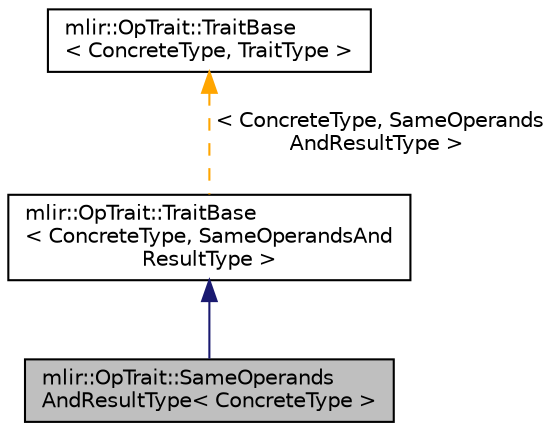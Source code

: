 digraph "mlir::OpTrait::SameOperandsAndResultType&lt; ConcreteType &gt;"
{
  bgcolor="transparent";
  edge [fontname="Helvetica",fontsize="10",labelfontname="Helvetica",labelfontsize="10"];
  node [fontname="Helvetica",fontsize="10",shape=record];
  Node3 [label="mlir::OpTrait::SameOperands\lAndResultType\< ConcreteType \>",height=0.2,width=0.4,color="black", fillcolor="grey75", style="filled", fontcolor="black"];
  Node4 -> Node3 [dir="back",color="midnightblue",fontsize="10",style="solid",fontname="Helvetica"];
  Node4 [label="mlir::OpTrait::TraitBase\l\< ConcreteType, SameOperandsAnd\lResultType \>",height=0.2,width=0.4,color="black",URL="$classmlir_1_1OpTrait_1_1TraitBase.html"];
  Node5 -> Node4 [dir="back",color="orange",fontsize="10",style="dashed",label=" \< ConcreteType, SameOperands\lAndResultType \>" ,fontname="Helvetica"];
  Node5 [label="mlir::OpTrait::TraitBase\l\< ConcreteType, TraitType \>",height=0.2,width=0.4,color="black",URL="$classmlir_1_1OpTrait_1_1TraitBase.html",tooltip="Helper class for implementing traits. "];
}
